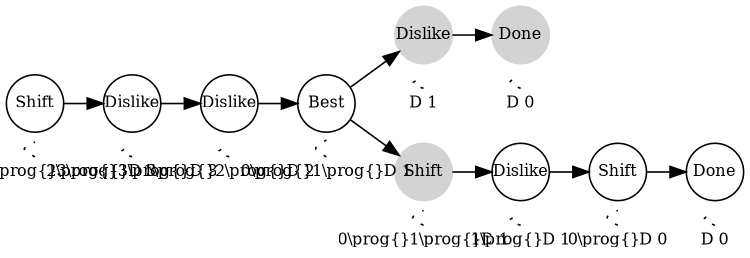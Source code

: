 

digraph progress {
rankdir=LR;
ranksep=0.35;
size=5;
node [fontsize=10,shape=circle,fixedsize = true, width = 0.5];
node [style=filled, color=lightgrey];
c4a; c5a; c4b;
node [style=solid,color=black];
c0 [label = "Shift"];
c1 [label = "Dislike"];
c2 [label = "Dislike"];
c3 [label = "Best"];
c4a [label = "Dislike"];
c5a [label = "Done"];
c4b [label = "Shift"];
c5b [label = "Dislike"];
c6b [label = "Shift"];
c7b [label = "Done"];
c0 -> c1 -> c2 -> c3 -> c4a -> c5a;
                  c3 -> c4b -> c5b -> c6b -> c7b;

// Progress info
node [shape=filled,color=white,height=0.2] // rectangle
edge [minlen=0,style=dotted,arrowtail=none,headport=n,tailport=s,arrowhead=none]


p5a [label = "D 0"];
c5a -> p5a;

p4a [label = "D 1"];
c4a -> p4a;

p7b [label = "D 0"];
c7b -> p7b

p6b [label = "0\\prog{}D 0"];
c6b -> p6b

p5b [label = "1\\prog{}D 1"];
c5b -> p5b

p4b [label = "0\\prog{}1\\prog{}D 1"];
c4b -> p4b

p3 [label = "0\\prog{}1\\prog{}D 1"];
c3 -> p3;

p2 [label = "1\\prog{}2\\prog{}D 2"];
c2 -> p2;

p1 [label = "2\\prog{}3\\prog{}D 3"];
c1 -> p1;

p0 [label = "0\\prog{}2\\prog{}3\\prog{}D 3"];
c0 -> p0;


}


